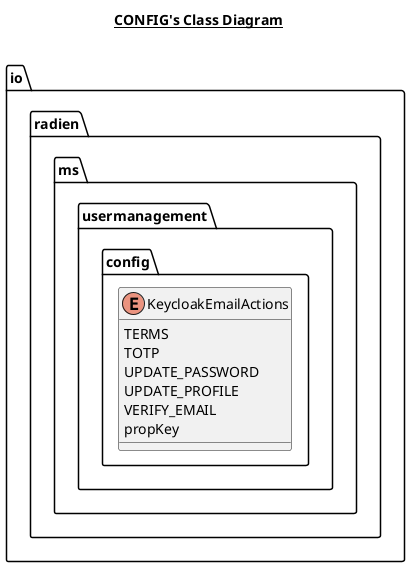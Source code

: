 @startuml

title __CONFIG's Class Diagram__\n

  namespace io.radien.ms.usermanagement {
    namespace config {
      enum KeycloakEmailActions {
        TERMS
        TOTP
        UPDATE_PASSWORD
        UPDATE_PROFILE
        VERIFY_EMAIL
        propKey
      }
    }
  }
  








@enduml

